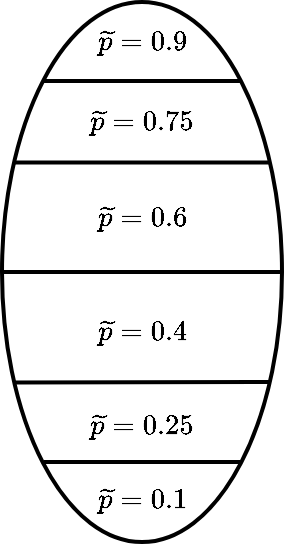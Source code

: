 <mxfile version="24.2.5" type="device">
  <diagram name="Page-1" id="j-A_xAbqHclrrXz6uEDh">
    <mxGraphModel dx="1048" dy="620" grid="1" gridSize="10" guides="1" tooltips="1" connect="1" arrows="1" fold="1" page="1" pageScale="1" pageWidth="850" pageHeight="1100" math="1" shadow="0">
      <root>
        <mxCell id="0" />
        <mxCell id="1" parent="0" />
        <mxCell id="RcE-jef6YI-3A4wxZN4y-1" value="" style="ellipse;whiteSpace=wrap;html=1;strokeWidth=2;" parent="1" vertex="1">
          <mxGeometry x="270" y="140" width="140" height="270" as="geometry" />
        </mxCell>
        <mxCell id="XcnWXQcz65CTHHFqFZTV-2" value="" style="endArrow=none;html=1;rounded=0;entryX=1;entryY=0;entryDx=0;entryDy=0;exitX=0;exitY=0;exitDx=0;exitDy=0;strokeWidth=2;" parent="1" source="RcE-jef6YI-3A4wxZN4y-1" target="RcE-jef6YI-3A4wxZN4y-1" edge="1">
          <mxGeometry width="50" height="50" relative="1" as="geometry">
            <mxPoint x="280" y="210" as="sourcePoint" />
            <mxPoint x="330" y="160" as="targetPoint" />
          </mxGeometry>
        </mxCell>
        <mxCell id="XcnWXQcz65CTHHFqFZTV-3" value="" style="endArrow=none;html=1;rounded=0;exitX=0.032;exitY=0.334;exitDx=0;exitDy=0;exitPerimeter=0;strokeWidth=2;entryX=0.958;entryY=0.297;entryDx=0;entryDy=0;entryPerimeter=0;" parent="1" target="RcE-jef6YI-3A4wxZN4y-1" edge="1">
          <mxGeometry width="50" height="50" relative="1" as="geometry">
            <mxPoint x="276.13" y="220.27" as="sourcePoint" />
            <mxPoint x="402" y="220" as="targetPoint" />
          </mxGeometry>
        </mxCell>
        <mxCell id="XcnWXQcz65CTHHFqFZTV-4" value="" style="endArrow=none;html=1;rounded=0;entryX=1;entryY=0.5;entryDx=0;entryDy=0;exitX=0;exitY=0.5;exitDx=0;exitDy=0;strokeWidth=2;" parent="1" source="RcE-jef6YI-3A4wxZN4y-1" target="RcE-jef6YI-3A4wxZN4y-1" edge="1">
          <mxGeometry width="50" height="50" relative="1" as="geometry">
            <mxPoint x="270" y="260" as="sourcePoint" />
            <mxPoint x="392" y="260" as="targetPoint" />
          </mxGeometry>
        </mxCell>
        <mxCell id="XcnWXQcz65CTHHFqFZTV-6" value="" style="endArrow=none;html=1;rounded=0;entryX=1;entryY=0;entryDx=0;entryDy=0;exitX=0;exitY=0;exitDx=0;exitDy=0;strokeWidth=2;" parent="1" edge="1">
          <mxGeometry width="50" height="50" relative="1" as="geometry">
            <mxPoint x="291" y="370" as="sourcePoint" />
            <mxPoint x="389" y="370" as="targetPoint" />
          </mxGeometry>
        </mxCell>
        <mxCell id="XcnWXQcz65CTHHFqFZTV-7" value="" style="endArrow=none;html=1;rounded=0;exitX=0.032;exitY=0.334;exitDx=0;exitDy=0;exitPerimeter=0;strokeWidth=2;entryX=0.958;entryY=0.297;entryDx=0;entryDy=0;entryPerimeter=0;" parent="1" edge="1">
          <mxGeometry width="50" height="50" relative="1" as="geometry">
            <mxPoint x="276.07" y="330.27" as="sourcePoint" />
            <mxPoint x="403.94" y="330" as="targetPoint" />
          </mxGeometry>
        </mxCell>
        <mxCell id="XcnWXQcz65CTHHFqFZTV-9" value="`\tilde{p} = 0.1`" style="text;html=1;align=center;verticalAlign=middle;whiteSpace=wrap;rounded=0;" parent="1" vertex="1">
          <mxGeometry x="280" y="374" width="120" height="30" as="geometry" />
        </mxCell>
        <mxCell id="XcnWXQcz65CTHHFqFZTV-10" value="`\tilde{p} = 0.25`" style="text;html=1;align=center;verticalAlign=middle;whiteSpace=wrap;rounded=0;" parent="1" vertex="1">
          <mxGeometry x="280" y="337" width="120" height="30" as="geometry" />
        </mxCell>
        <mxCell id="XcnWXQcz65CTHHFqFZTV-11" value="`\tilde{p} = 0.4`" style="text;html=1;align=center;verticalAlign=middle;whiteSpace=wrap;rounded=0;" parent="1" vertex="1">
          <mxGeometry x="280" y="290" width="120" height="30" as="geometry" />
        </mxCell>
        <mxCell id="XcnWXQcz65CTHHFqFZTV-12" value="`\tilde{p} = 0.6`" style="text;html=1;align=center;verticalAlign=middle;whiteSpace=wrap;rounded=0;" parent="1" vertex="1">
          <mxGeometry x="280" y="233" width="120" height="30" as="geometry" />
        </mxCell>
        <mxCell id="XcnWXQcz65CTHHFqFZTV-13" value="`\tilde{p} = 0.75`" style="text;html=1;align=center;verticalAlign=middle;whiteSpace=wrap;rounded=0;" parent="1" vertex="1">
          <mxGeometry x="280" y="185" width="120" height="30" as="geometry" />
        </mxCell>
        <mxCell id="XcnWXQcz65CTHHFqFZTV-14" value="`\tilde{p} = 0.9`" style="text;html=1;align=center;verticalAlign=middle;whiteSpace=wrap;rounded=0;" parent="1" vertex="1">
          <mxGeometry x="280" y="145" width="120" height="30" as="geometry" />
        </mxCell>
      </root>
    </mxGraphModel>
  </diagram>
</mxfile>
